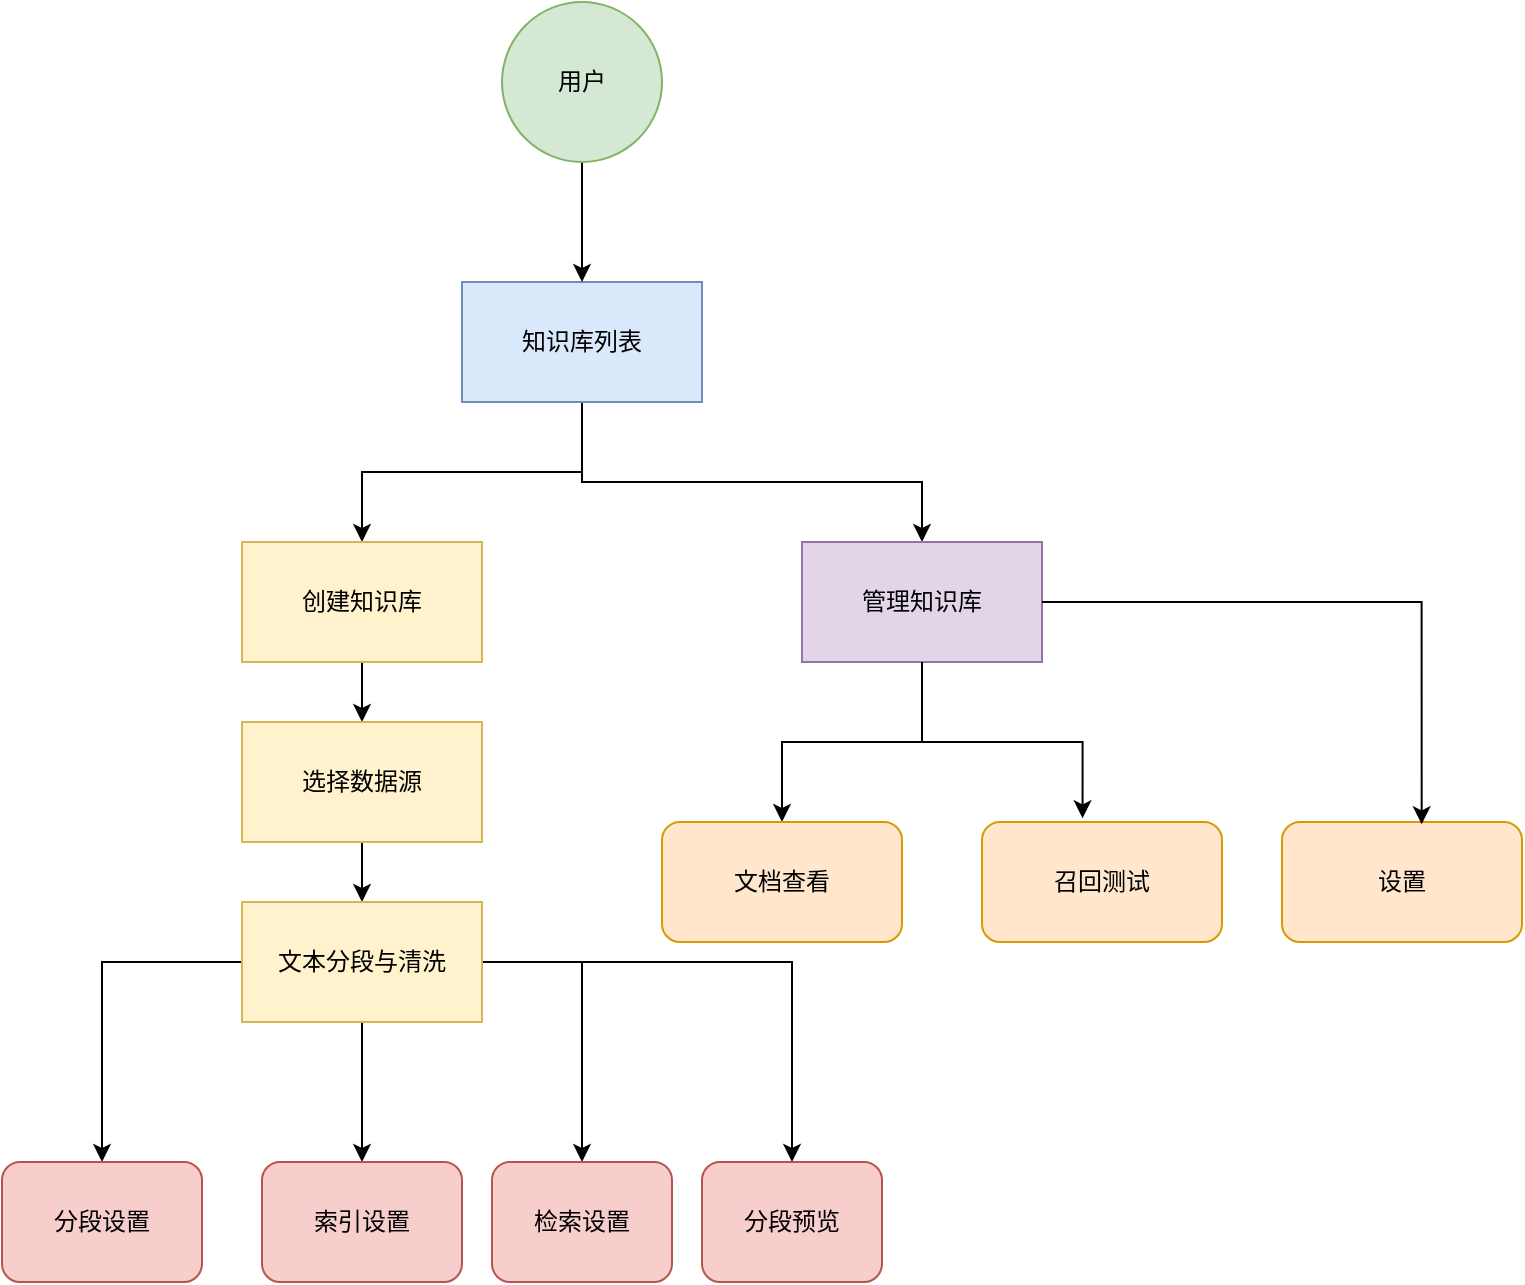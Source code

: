 <mxfile version="23.1.7" type="github">
  <diagram name="Page-1" id="c7558073-3199-34d8-9f00-42111426c3f3">
    <mxGraphModel dx="2473" dy="903" grid="1" gridSize="10" guides="1" tooltips="1" connect="1" arrows="1" fold="1" page="1" pageScale="1" pageWidth="826" pageHeight="1169" background="none" math="0" shadow="0">
      <root>
        <mxCell id="0" />
        <mxCell id="1" parent="0" />
        <mxCell id="eQANFN2BBr7va7smQhrV-147" style="edgeStyle=orthogonalEdgeStyle;rounded=0;orthogonalLoop=1;jettySize=auto;html=1;entryX=0.5;entryY=0;entryDx=0;entryDy=0;" edge="1" parent="1" source="eQANFN2BBr7va7smQhrV-97" target="eQANFN2BBr7va7smQhrV-98">
          <mxGeometry relative="1" as="geometry" />
        </mxCell>
        <mxCell id="eQANFN2BBr7va7smQhrV-148" style="edgeStyle=orthogonalEdgeStyle;rounded=0;orthogonalLoop=1;jettySize=auto;html=1;" edge="1" parent="1" source="eQANFN2BBr7va7smQhrV-97" target="eQANFN2BBr7va7smQhrV-102">
          <mxGeometry relative="1" as="geometry">
            <Array as="points">
              <mxPoint x="260" y="280" />
              <mxPoint x="430" y="280" />
            </Array>
          </mxGeometry>
        </mxCell>
        <mxCell id="eQANFN2BBr7va7smQhrV-97" value="知识库列表" style="rounded=0;whiteSpace=wrap;html=1;fillColor=#dae8fc;strokeColor=#6c8ebf;" vertex="1" parent="1">
          <mxGeometry x="200" y="180" width="120" height="60" as="geometry" />
        </mxCell>
        <mxCell id="eQANFN2BBr7va7smQhrV-110" value="" style="rounded=0;orthogonalLoop=1;jettySize=auto;html=1;" edge="1" parent="1" source="eQANFN2BBr7va7smQhrV-98" target="eQANFN2BBr7va7smQhrV-104">
          <mxGeometry relative="1" as="geometry" />
        </mxCell>
        <mxCell id="eQANFN2BBr7va7smQhrV-98" value="创建知识库" style="rounded=0;whiteSpace=wrap;html=1;fillColor=#fff2cc;strokeColor=#d6b656;" vertex="1" parent="1">
          <mxGeometry x="90" y="310" width="120" height="60" as="geometry" />
        </mxCell>
        <mxCell id="eQANFN2BBr7va7smQhrV-119" value="" style="edgeStyle=orthogonalEdgeStyle;rounded=0;orthogonalLoop=1;jettySize=auto;html=1;" edge="1" parent="1" source="eQANFN2BBr7va7smQhrV-102" target="eQANFN2BBr7va7smQhrV-118">
          <mxGeometry relative="1" as="geometry" />
        </mxCell>
        <mxCell id="eQANFN2BBr7va7smQhrV-102" value="管理知识库" style="rounded=0;whiteSpace=wrap;html=1;fillColor=#e1d5e7;strokeColor=#9673a6;" vertex="1" parent="1">
          <mxGeometry x="370" y="310" width="120" height="60" as="geometry" />
        </mxCell>
        <mxCell id="eQANFN2BBr7va7smQhrV-111" value="" style="edgeStyle=orthogonalEdgeStyle;rounded=0;orthogonalLoop=1;jettySize=auto;html=1;curved=1;" edge="1" parent="1" source="eQANFN2BBr7va7smQhrV-104" target="eQANFN2BBr7va7smQhrV-105">
          <mxGeometry relative="1" as="geometry" />
        </mxCell>
        <mxCell id="eQANFN2BBr7va7smQhrV-104" value="选择数据源" style="rounded=0;whiteSpace=wrap;html=1;fillColor=#fff2cc;strokeColor=#d6b656;" vertex="1" parent="1">
          <mxGeometry x="90" y="400" width="120" height="60" as="geometry" />
        </mxCell>
        <mxCell id="eQANFN2BBr7va7smQhrV-137" style="edgeStyle=orthogonalEdgeStyle;rounded=0;orthogonalLoop=1;jettySize=auto;html=1;entryX=0.5;entryY=0;entryDx=0;entryDy=0;" edge="1" parent="1" source="eQANFN2BBr7va7smQhrV-105" target="eQANFN2BBr7va7smQhrV-107">
          <mxGeometry relative="1" as="geometry" />
        </mxCell>
        <mxCell id="eQANFN2BBr7va7smQhrV-140" style="edgeStyle=orthogonalEdgeStyle;rounded=0;orthogonalLoop=1;jettySize=auto;html=1;entryX=0.5;entryY=0;entryDx=0;entryDy=0;" edge="1" parent="1" source="eQANFN2BBr7va7smQhrV-105" target="eQANFN2BBr7va7smQhrV-108">
          <mxGeometry relative="1" as="geometry" />
        </mxCell>
        <mxCell id="eQANFN2BBr7va7smQhrV-141" style="edgeStyle=orthogonalEdgeStyle;rounded=0;orthogonalLoop=1;jettySize=auto;html=1;" edge="1" parent="1" source="eQANFN2BBr7va7smQhrV-105" target="eQANFN2BBr7va7smQhrV-106">
          <mxGeometry relative="1" as="geometry" />
        </mxCell>
        <mxCell id="eQANFN2BBr7va7smQhrV-145" style="edgeStyle=orthogonalEdgeStyle;rounded=0;orthogonalLoop=1;jettySize=auto;html=1;entryX=0.5;entryY=0;entryDx=0;entryDy=0;" edge="1" parent="1" source="eQANFN2BBr7va7smQhrV-105" target="eQANFN2BBr7va7smQhrV-144">
          <mxGeometry relative="1" as="geometry" />
        </mxCell>
        <mxCell id="eQANFN2BBr7va7smQhrV-105" value="文本分段与清洗" style="rounded=0;whiteSpace=wrap;html=1;fillColor=#fff2cc;strokeColor=#d6b656;" vertex="1" parent="1">
          <mxGeometry x="90" y="490" width="120" height="60" as="geometry" />
        </mxCell>
        <mxCell id="eQANFN2BBr7va7smQhrV-106" value="分段设置" style="rounded=1;whiteSpace=wrap;html=1;glass=0;shadow=0;fillColor=#f8cecc;strokeColor=#b85450;" vertex="1" parent="1">
          <mxGeometry x="-30" y="620" width="100" height="60" as="geometry" />
        </mxCell>
        <mxCell id="eQANFN2BBr7va7smQhrV-107" value="索引设置" style="rounded=1;whiteSpace=wrap;html=1;fillColor=#f8cecc;strokeColor=#b85450;" vertex="1" parent="1">
          <mxGeometry x="100" y="620" width="100" height="60" as="geometry" />
        </mxCell>
        <mxCell id="eQANFN2BBr7va7smQhrV-108" value="检索设置" style="rounded=1;whiteSpace=wrap;html=1;fillColor=#f8cecc;strokeColor=#b85450;" vertex="1" parent="1">
          <mxGeometry x="215" y="620" width="90" height="60" as="geometry" />
        </mxCell>
        <mxCell id="eQANFN2BBr7va7smQhrV-118" value="文档查看" style="rounded=1;whiteSpace=wrap;html=1;fillColor=#ffe6cc;strokeColor=#d79b00;" vertex="1" parent="1">
          <mxGeometry x="300" y="450" width="120" height="60" as="geometry" />
        </mxCell>
        <mxCell id="eQANFN2BBr7va7smQhrV-120" value="召回测试" style="rounded=1;whiteSpace=wrap;html=1;fillColor=#ffe6cc;strokeColor=#d79b00;" vertex="1" parent="1">
          <mxGeometry x="460" y="450" width="120" height="60" as="geometry" />
        </mxCell>
        <mxCell id="eQANFN2BBr7va7smQhrV-121" value="设置" style="rounded=1;whiteSpace=wrap;html=1;fillColor=#ffe6cc;strokeColor=#d79b00;" vertex="1" parent="1">
          <mxGeometry x="610" y="450" width="120" height="60" as="geometry" />
        </mxCell>
        <mxCell id="eQANFN2BBr7va7smQhrV-123" style="edgeStyle=orthogonalEdgeStyle;rounded=0;orthogonalLoop=1;jettySize=auto;html=1;entryX=0.419;entryY=-0.031;entryDx=0;entryDy=0;entryPerimeter=0;" edge="1" parent="1" source="eQANFN2BBr7va7smQhrV-102" target="eQANFN2BBr7va7smQhrV-120">
          <mxGeometry relative="1" as="geometry" />
        </mxCell>
        <mxCell id="eQANFN2BBr7va7smQhrV-146" style="edgeStyle=orthogonalEdgeStyle;rounded=0;orthogonalLoop=1;jettySize=auto;html=1;entryX=0.5;entryY=0;entryDx=0;entryDy=0;" edge="1" parent="1" source="eQANFN2BBr7va7smQhrV-127" target="eQANFN2BBr7va7smQhrV-97">
          <mxGeometry relative="1" as="geometry" />
        </mxCell>
        <mxCell id="eQANFN2BBr7va7smQhrV-127" value="用户" style="ellipse;whiteSpace=wrap;html=1;rounded=0;fillColor=#d5e8d4;strokeColor=#82b366;" vertex="1" parent="1">
          <mxGeometry x="220" y="40" width="80" height="80" as="geometry" />
        </mxCell>
        <mxCell id="eQANFN2BBr7va7smQhrV-139" style="edgeStyle=orthogonalEdgeStyle;rounded=0;orthogonalLoop=1;jettySize=auto;html=1;entryX=0.582;entryY=0.019;entryDx=0;entryDy=0;entryPerimeter=0;" edge="1" parent="1" source="eQANFN2BBr7va7smQhrV-102" target="eQANFN2BBr7va7smQhrV-121">
          <mxGeometry relative="1" as="geometry" />
        </mxCell>
        <mxCell id="eQANFN2BBr7va7smQhrV-144" value="分段预览" style="rounded=1;whiteSpace=wrap;html=1;fillColor=#f8cecc;strokeColor=#b85450;" vertex="1" parent="1">
          <mxGeometry x="320" y="620" width="90" height="60" as="geometry" />
        </mxCell>
      </root>
    </mxGraphModel>
  </diagram>
</mxfile>
